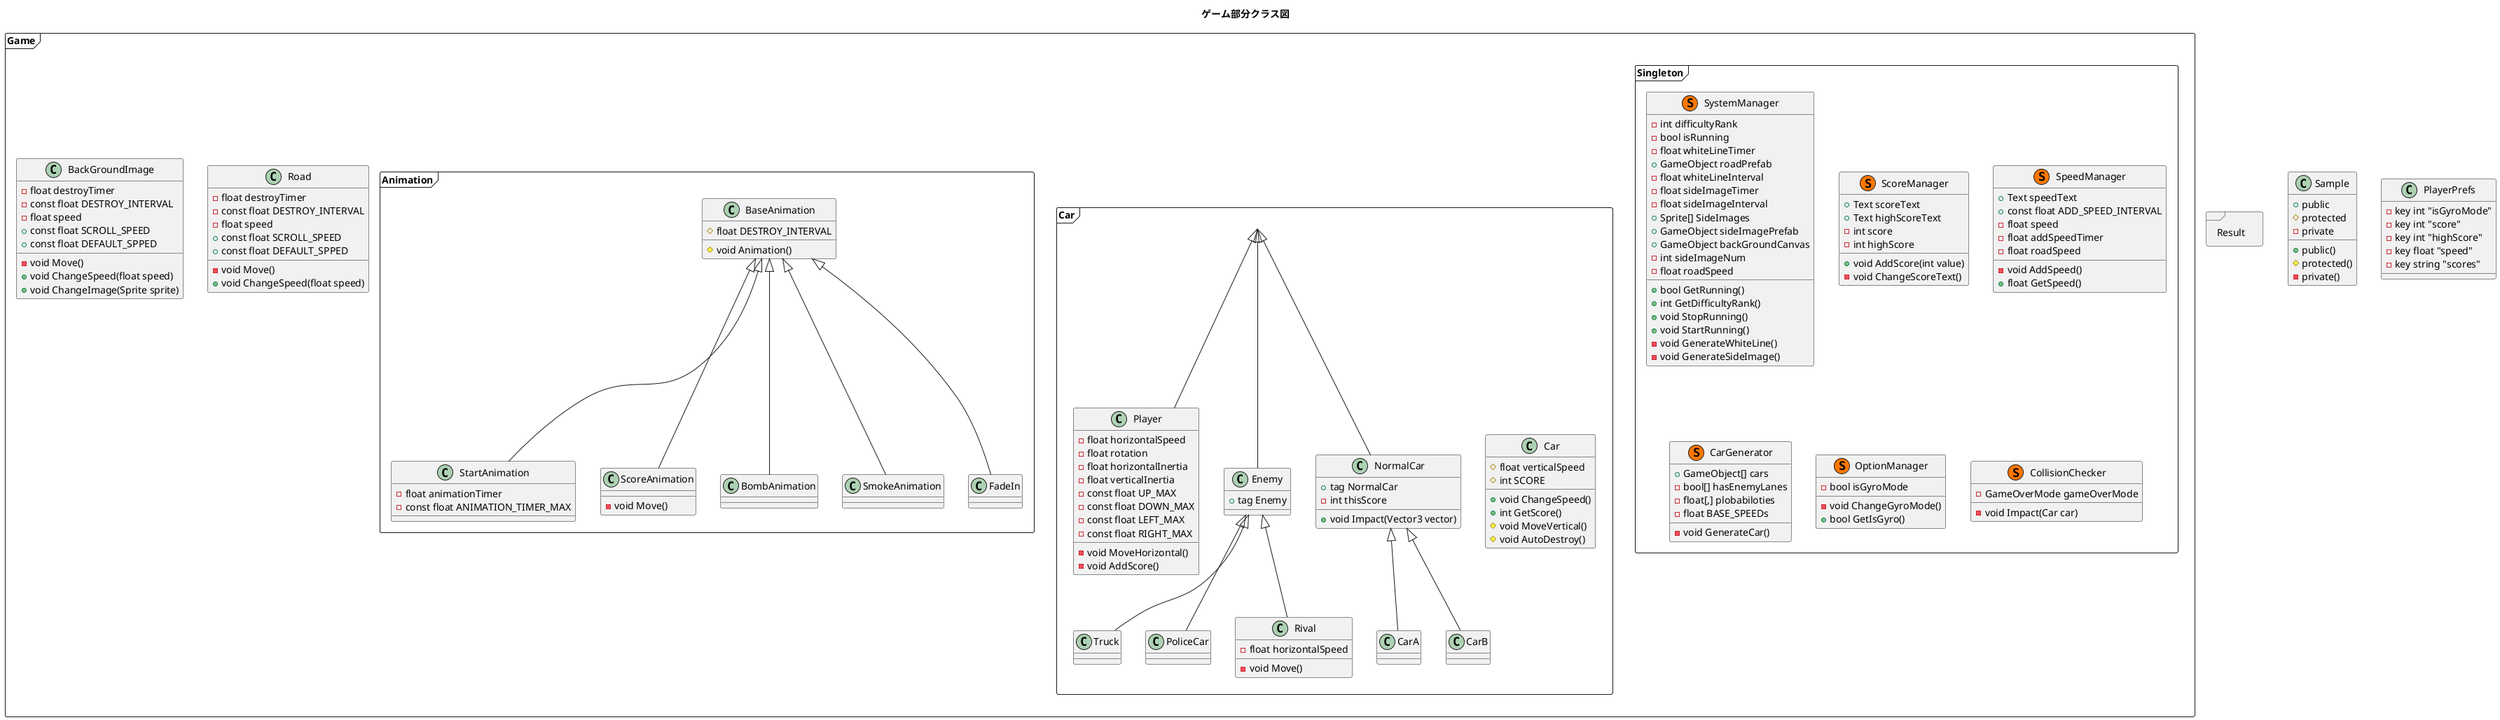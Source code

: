 @startuml
title ゲーム部分クラス図

class Sample{
    + public
    # protected
    - private
    + public()
    # protected()
    - private()
}

class PlayerPrefs {
    - key int "isGyroMode"
    - key int "score"
    - key int "highScore"
    - key float "speed"
    - key string "scores"
}

package Game <<Frame>>{

    package Singleton <<Frame>>{
        class SystemManager << (S,#FF7700)>>{
            - int difficultyRank
            - bool isRunning
            - float whiteLineTimer
            + GameObject roadPrefab
            - float whiteLineInterval
            - float sideImageTimer
            - float sideImageInterval
            + Sprite[] SideImages
            + GameObject sideImagePrefab
            + GameObject backGroundCanvas
            - int sideImageNum
            - float roadSpeed
            + bool GetRunning()
            + int GetDifficultyRank()
            + void StopRunning()
            + void StartRunning()
            - void GenerateWhiteLine()
            - void GenerateSideImage()
        }

        class ScoreManager << (S,#FF7700)>>{
            + Text scoreText
            + Text highScoreText
            - int score
            - int highScore
            + void AddScore(int value)
            - void ChangeScoreText()
        }

        class SpeedManager << (S,#FF7700)>>{
            + Text speedText
            + const float ADD_SPEED_INTERVAL
            - float speed
            - float addSpeedTimer
            - float roadSpeed
            - void AddSpeed()
            + float GetSpeed()
        }

        class CarGenerator << (S,#FF7700)>>{
            + GameObject[] cars
            - bool[] hasEnemyLanes
            - float[,] plobabiloties
            - float BASE_SPEEDs
            - void GenerateCar()
        }

        class OptionManager << (S,#FF7700)>>{
            - bool isGyroMode
            - void ChangeGyroMode()
            + bool GetIsGyro()
        }

        class CollisionChecker << (S,#FF7700)>>{
            - GameOverMode gameOverMode
            - void Impact(Car car)
        }

    }

    package Car <<Frame>>{
        class Car{
            # float verticalSpeed
            # int SCORE
            + void ChangeSpeed()
            + int GetScore()
            # void MoveVertical()
            # void AutoDestroy()
        }

        class NormalCar{
            + tag NormalCar
            - int thisScore
            + void Impact(Vector3 vector)
        }

        class CarA{
    
        }
        class CarB{
    
        }

        class Enemy{
            + tag Enemy
        }

        class Truck{

        }
        class PoliceCar{

        }

        class Rival{
            - float horizontalSpeed
            - void Move()
        }

        class Player{
            - float horizontalSpeed
            - float rotation
            - float horizontalInertia
            - float verticalInertia
            - const float UP_MAX
            - const float DOWN_MAX
            - const float LEFT_MAX
            - const float RIGHT_MAX
            - void MoveHorizontal()
            - void AddScore()
        }
    }


    package Animation <<Frame>>{

        class BaseAnimation{
            # float DESTROY_INTERVAL
            # void Animation()
        }

        class StartAnimation {
            - float animationTimer
            - const float ANIMATION_TIMER_MAX
        }

        class ScoreAnimation{
            - void Move()
        }

        class BombAnimation{
        
        }
        class SmokeAnimation{
        
        }

        class FadeIn{
        
        }
    }

    class Road{
        - float destroyTimer
        - const float DESTROY_INTERVAL
        - float speed
        + const float SCROLL_SPEED
        + const float DEFAULT_SPPED
        - void Move()
        + void ChangeSpeed(float speed)
    }

    class BackGroundImage{
        - float destroyTimer
        - const float DESTROY_INTERVAL
        - float speed
        + const float SCROLL_SPEED
        + const float DEFAULT_SPPED
        - void Move()
        + void ChangeSpeed(float speed)
        + void ChangeImage(Sprite sprite)
    }


    Car<|-- Player
    Car<|-- NormalCar
    NormalCar<|--CarA
    NormalCar<|--CarB
    Car<|-- Enemy

    Enemy<|-- Truck
    Enemy<|-- PoliceCar
    Enemy<|-- Rival

    BaseAnimation<|--ScoreAnimation
    BaseAnimation<|--BombAnimation
    BaseAnimation<|--SmokeAnimation
    BaseAnimation<|--FadeIn
    BaseAnimation<|--StartAnimation

}

package Result <<Frame>>{
    
}



@enduml